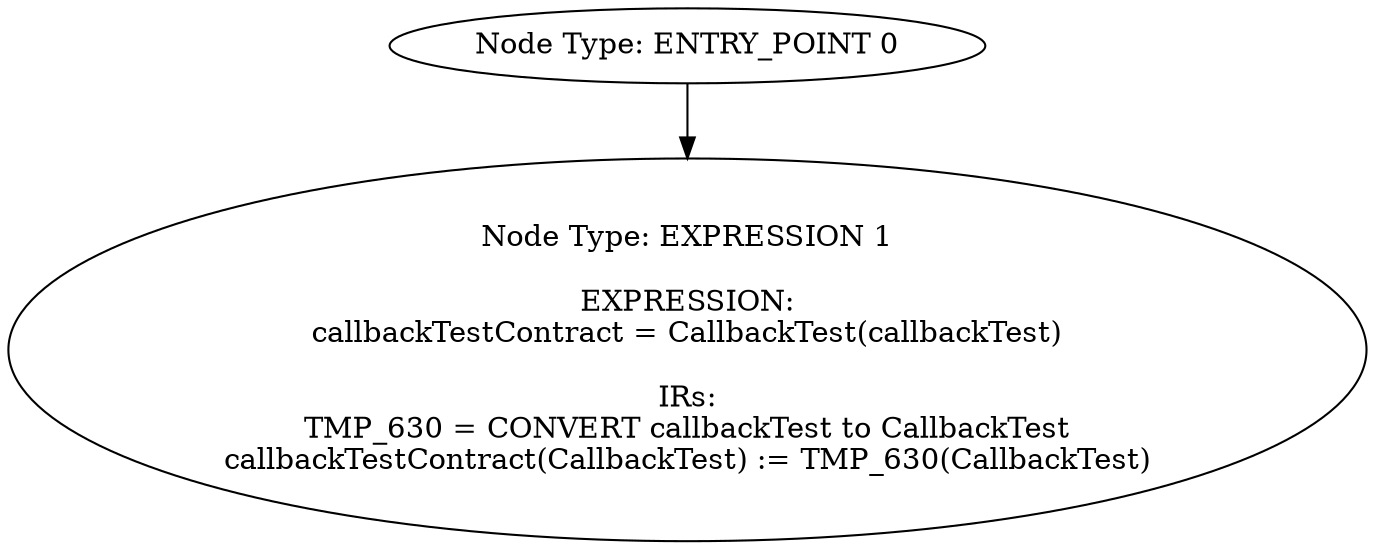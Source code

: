 digraph{
0[label="Node Type: ENTRY_POINT 0
"];
0->1;
1[label="Node Type: EXPRESSION 1

EXPRESSION:
callbackTestContract = CallbackTest(callbackTest)

IRs:
TMP_630 = CONVERT callbackTest to CallbackTest
callbackTestContract(CallbackTest) := TMP_630(CallbackTest)"];
}

